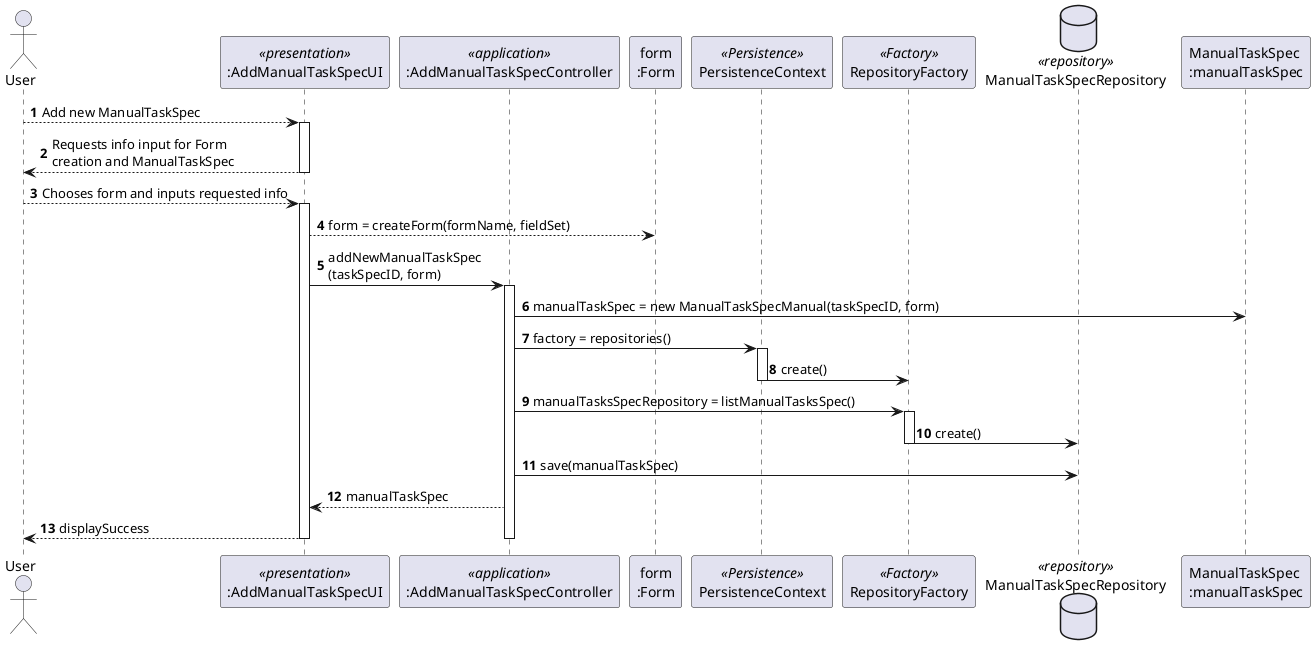 @startuml
autonumber


actor "User" as USER
participant ":AddManualTaskSpecUI" as UI <<presentation>>
participant ":AddManualTaskSpecController" as CTRL <<application>>
participant "form\n:Form" as FORM
participant PersistenceContext as PERSIS <<Persistence>>
participant RepositoryFactory as FACT <<Factory>>
database ManualTaskSpecRepository as REPO <<repository>>
participant "ManualTaskSpec \n:manualTaskSpec" as MTS


USER --> UI : Add new ManualTaskSpec
activate UI
UI --> USER : Requests info input for Form \ncreation and ManualTaskSpec
deactivate UI

USER --> UI : Chooses form and inputs requested info
activate UI
UI --> FORM : form = createForm(formName, fieldSet)
UI -> CTRL : addNewManualTaskSpec\n(taskSpecID, form)
activate CTRL
CTRL -> MTS : manualTaskSpec = new ManualTaskSpecManual(taskSpecID, form)
CTRL -> PERSIS : factory = repositories()

activate PERSIS
PERSIS -> FACT : create()
deactivate PERSIS

CTRL -> FACT : manualTasksSpecRepository = listManualTasksSpec()
activate FACT
FACT -> REPO : create()
deactivate FACT

CTRL -> REPO : save(manualTaskSpec)

CTRL --> UI : manualTaskSpec
UI --> USER : displaySuccess
deactivate CTRL

deactivate UI

@enduml
